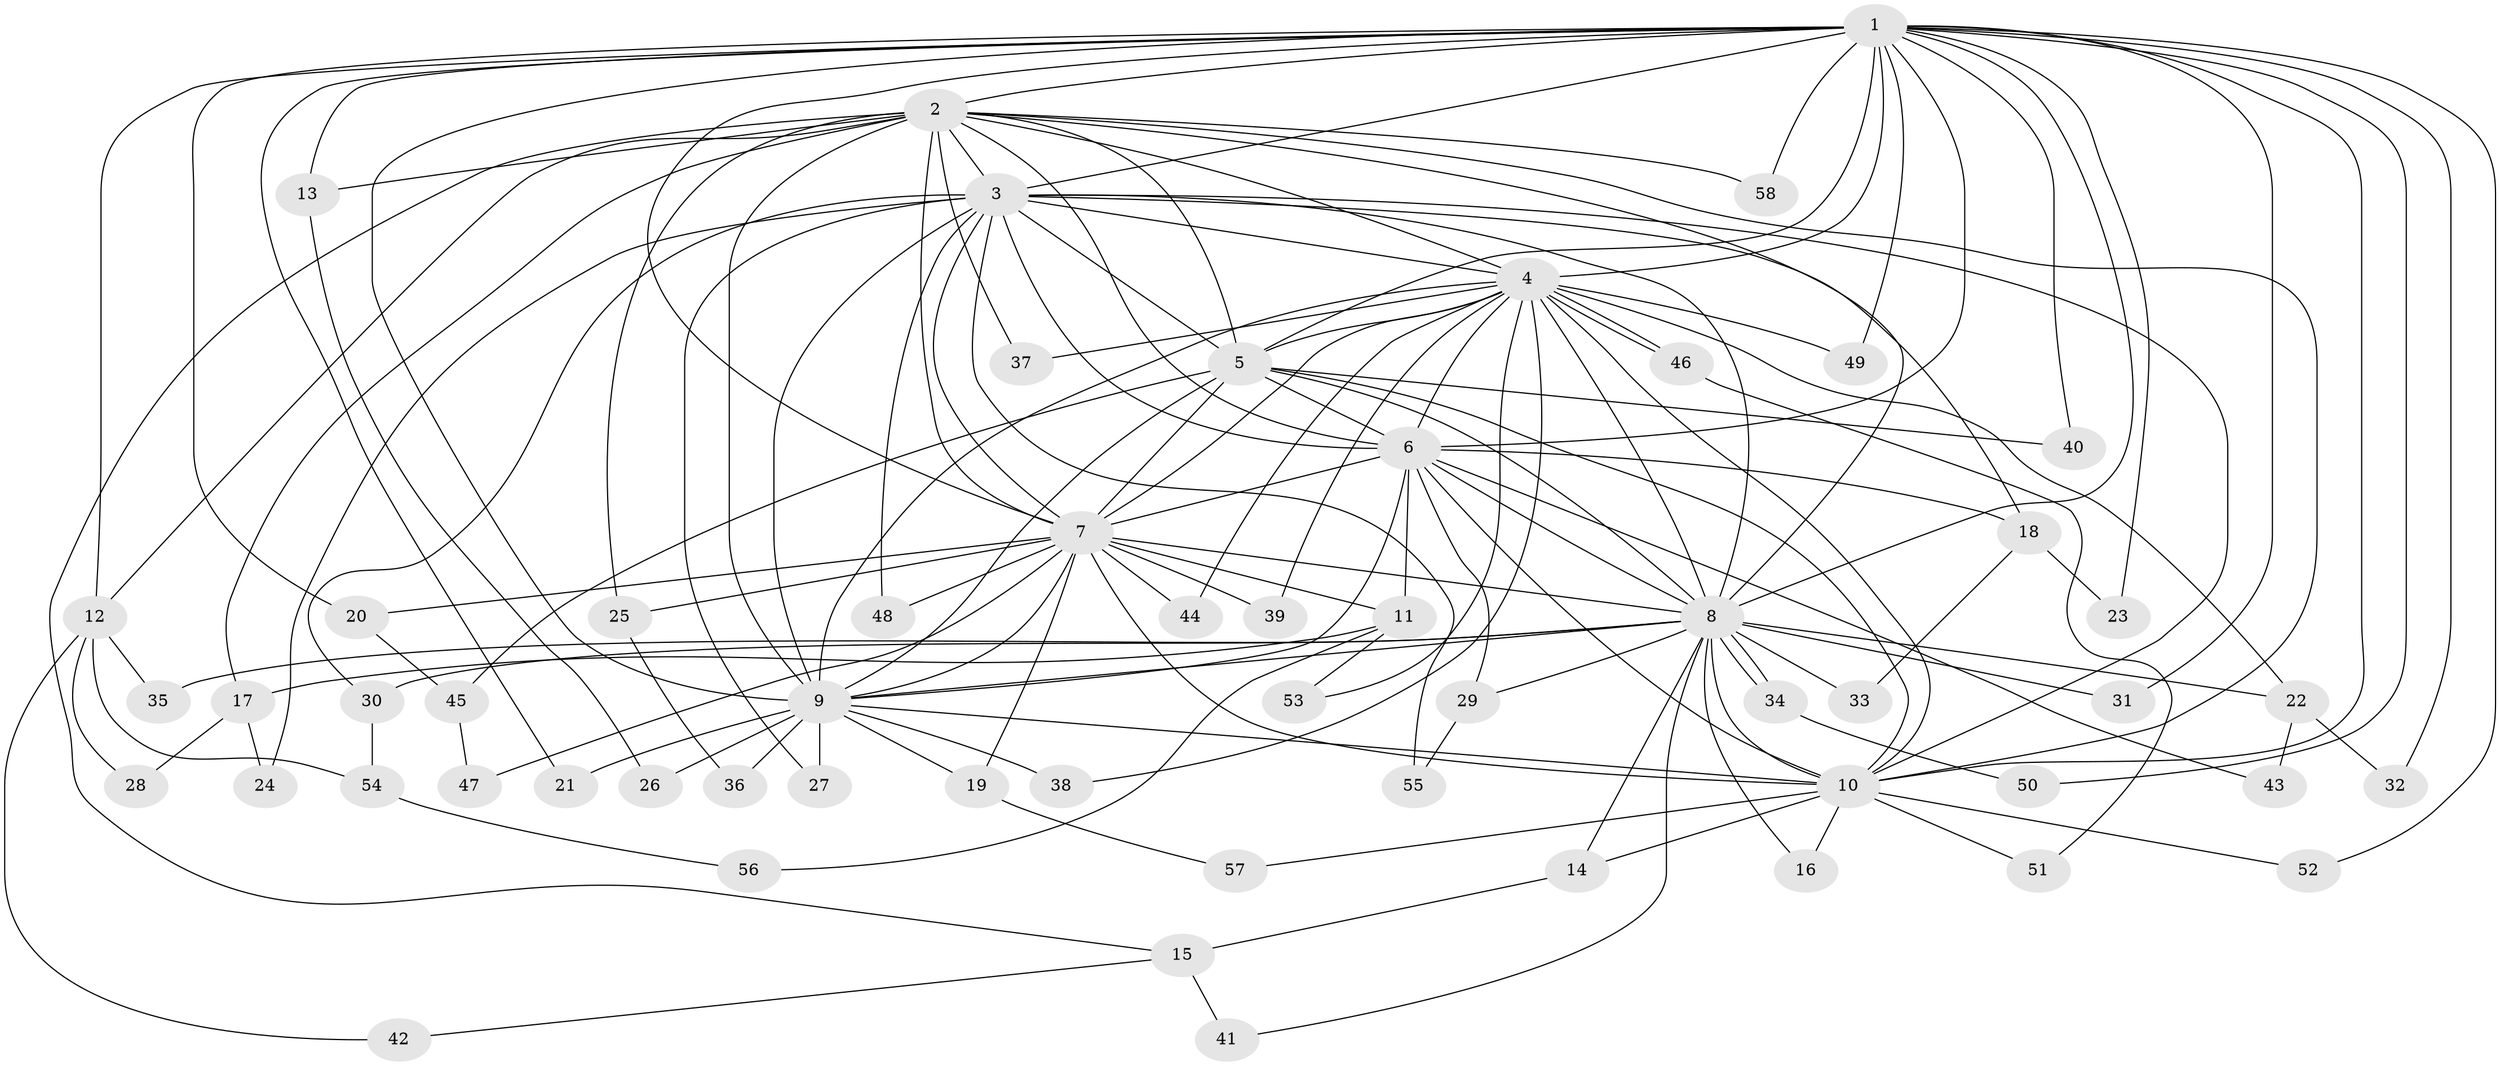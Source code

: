 // coarse degree distribution, {15: 0.06896551724137931, 4: 0.10344827586206896, 2: 0.27586206896551724, 3: 0.27586206896551724, 6: 0.034482758620689655, 11: 0.06896551724137931, 14: 0.034482758620689655, 13: 0.034482758620689655, 10: 0.034482758620689655, 5: 0.034482758620689655, 12: 0.034482758620689655}
// Generated by graph-tools (version 1.1) at 2025/45/03/06/25 01:45:10]
// undirected, 58 vertices, 141 edges
graph export_dot {
graph [start="1"]
  node [color=gray90,style=filled];
  1;
  2;
  3;
  4;
  5;
  6;
  7;
  8;
  9;
  10;
  11;
  12;
  13;
  14;
  15;
  16;
  17;
  18;
  19;
  20;
  21;
  22;
  23;
  24;
  25;
  26;
  27;
  28;
  29;
  30;
  31;
  32;
  33;
  34;
  35;
  36;
  37;
  38;
  39;
  40;
  41;
  42;
  43;
  44;
  45;
  46;
  47;
  48;
  49;
  50;
  51;
  52;
  53;
  54;
  55;
  56;
  57;
  58;
  1 -- 2;
  1 -- 3;
  1 -- 4;
  1 -- 5;
  1 -- 6;
  1 -- 7;
  1 -- 8;
  1 -- 9;
  1 -- 10;
  1 -- 12;
  1 -- 13;
  1 -- 20;
  1 -- 21;
  1 -- 23;
  1 -- 31;
  1 -- 32;
  1 -- 40;
  1 -- 49;
  1 -- 50;
  1 -- 52;
  1 -- 58;
  2 -- 3;
  2 -- 4;
  2 -- 5;
  2 -- 6;
  2 -- 7;
  2 -- 8;
  2 -- 9;
  2 -- 10;
  2 -- 12;
  2 -- 13;
  2 -- 15;
  2 -- 17;
  2 -- 25;
  2 -- 37;
  2 -- 58;
  3 -- 4;
  3 -- 5;
  3 -- 6;
  3 -- 7;
  3 -- 8;
  3 -- 9;
  3 -- 10;
  3 -- 18;
  3 -- 24;
  3 -- 27;
  3 -- 30;
  3 -- 48;
  3 -- 55;
  4 -- 5;
  4 -- 6;
  4 -- 7;
  4 -- 8;
  4 -- 9;
  4 -- 10;
  4 -- 22;
  4 -- 37;
  4 -- 38;
  4 -- 39;
  4 -- 44;
  4 -- 46;
  4 -- 46;
  4 -- 49;
  4 -- 53;
  5 -- 6;
  5 -- 7;
  5 -- 8;
  5 -- 9;
  5 -- 10;
  5 -- 40;
  5 -- 45;
  6 -- 7;
  6 -- 8;
  6 -- 9;
  6 -- 10;
  6 -- 11;
  6 -- 18;
  6 -- 29;
  6 -- 43;
  7 -- 8;
  7 -- 9;
  7 -- 10;
  7 -- 11;
  7 -- 19;
  7 -- 20;
  7 -- 25;
  7 -- 39;
  7 -- 44;
  7 -- 47;
  7 -- 48;
  8 -- 9;
  8 -- 10;
  8 -- 14;
  8 -- 16;
  8 -- 22;
  8 -- 29;
  8 -- 30;
  8 -- 31;
  8 -- 33;
  8 -- 34;
  8 -- 34;
  8 -- 35;
  8 -- 41;
  9 -- 10;
  9 -- 19;
  9 -- 21;
  9 -- 26;
  9 -- 27;
  9 -- 36;
  9 -- 38;
  10 -- 14;
  10 -- 16;
  10 -- 51;
  10 -- 52;
  10 -- 57;
  11 -- 17;
  11 -- 53;
  11 -- 56;
  12 -- 28;
  12 -- 35;
  12 -- 42;
  12 -- 54;
  13 -- 26;
  14 -- 15;
  15 -- 41;
  15 -- 42;
  17 -- 24;
  17 -- 28;
  18 -- 23;
  18 -- 33;
  19 -- 57;
  20 -- 45;
  22 -- 32;
  22 -- 43;
  25 -- 36;
  29 -- 55;
  30 -- 54;
  34 -- 50;
  45 -- 47;
  46 -- 51;
  54 -- 56;
}
